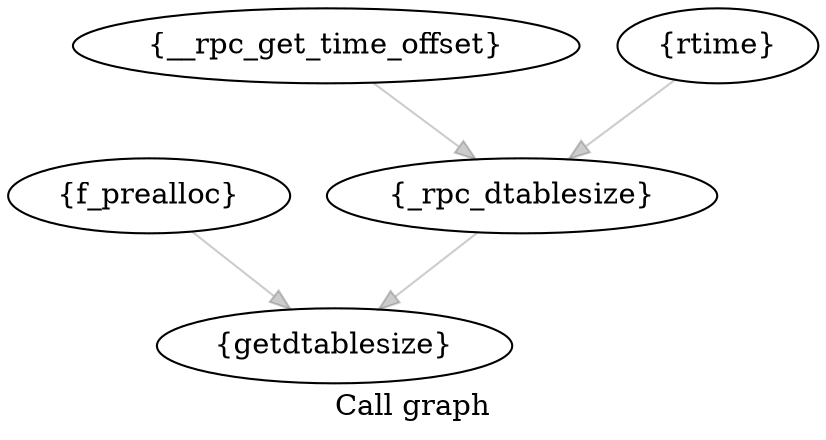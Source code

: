 digraph "Call graph" {
	label="Call graph";
	"Node0x805699bc0" [label="{_rpc_dtablesize}"];
	"Node0x805699bc0" -> "Node0x80565b940" [color="#00000033"];

	"Node0x8056ae440" [label="{__rpc_get_time_offset}"];
	"Node0x8056ae440" -> "Node0x805699bc0" [color="#00000033"];

	"Node0x80565b8e0" [label="{f_prealloc}"];
	"Node0x80565b8e0" -> "Node0x80565b940" [color="#00000033"];

	"Node0x8056afd60" [label="{rtime}"];
	"Node0x8056afd60" -> "Node0x805699bc0" [color="#00000033"];

	"Node0x80565b940" [label="{getdtablesize}"];

}
